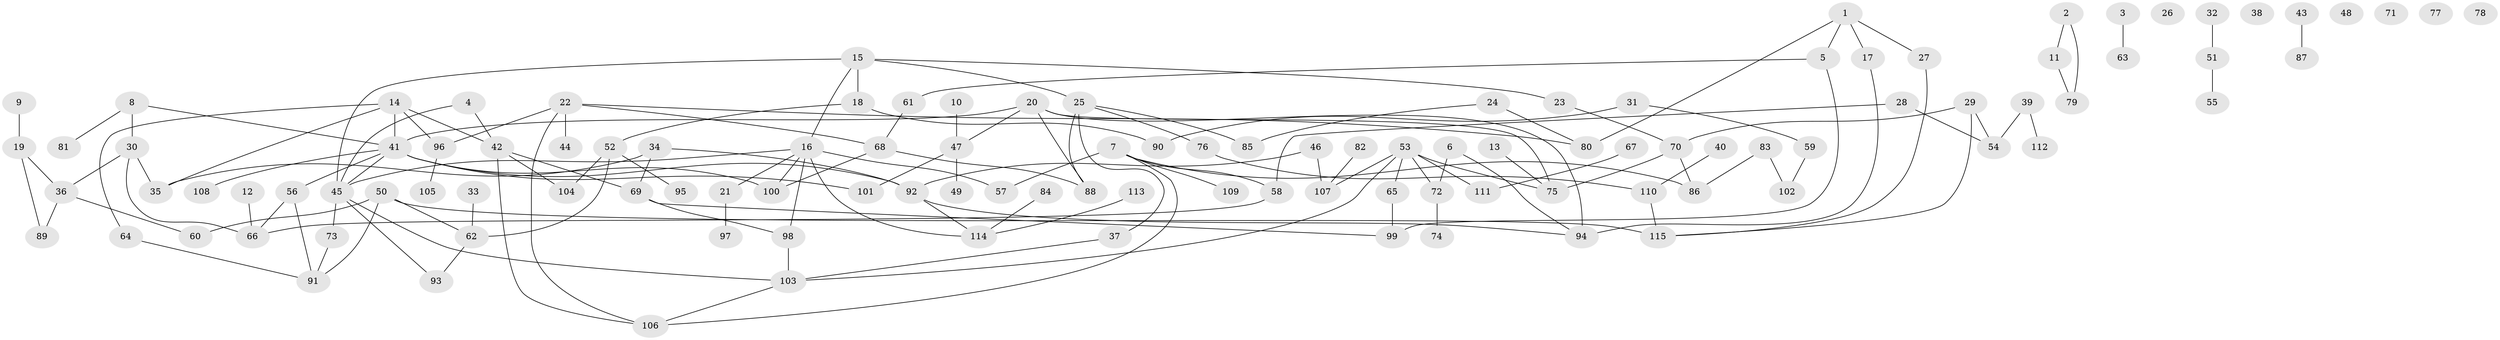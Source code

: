 // coarse degree distribution, {1: 0.3, 4: 0.1125, 2: 0.1875, 5: 0.1625, 0: 0.075, 3: 0.1125, 9: 0.0125, 6: 0.0125, 8: 0.0125, 7: 0.0125}
// Generated by graph-tools (version 1.1) at 2025/42/03/04/25 21:42:44]
// undirected, 115 vertices, 147 edges
graph export_dot {
graph [start="1"]
  node [color=gray90,style=filled];
  1;
  2;
  3;
  4;
  5;
  6;
  7;
  8;
  9;
  10;
  11;
  12;
  13;
  14;
  15;
  16;
  17;
  18;
  19;
  20;
  21;
  22;
  23;
  24;
  25;
  26;
  27;
  28;
  29;
  30;
  31;
  32;
  33;
  34;
  35;
  36;
  37;
  38;
  39;
  40;
  41;
  42;
  43;
  44;
  45;
  46;
  47;
  48;
  49;
  50;
  51;
  52;
  53;
  54;
  55;
  56;
  57;
  58;
  59;
  60;
  61;
  62;
  63;
  64;
  65;
  66;
  67;
  68;
  69;
  70;
  71;
  72;
  73;
  74;
  75;
  76;
  77;
  78;
  79;
  80;
  81;
  82;
  83;
  84;
  85;
  86;
  87;
  88;
  89;
  90;
  91;
  92;
  93;
  94;
  95;
  96;
  97;
  98;
  99;
  100;
  101;
  102;
  103;
  104;
  105;
  106;
  107;
  108;
  109;
  110;
  111;
  112;
  113;
  114;
  115;
  1 -- 5;
  1 -- 17;
  1 -- 27;
  1 -- 80;
  2 -- 11;
  2 -- 79;
  3 -- 63;
  4 -- 42;
  4 -- 45;
  5 -- 61;
  5 -- 99;
  6 -- 72;
  6 -- 94;
  7 -- 57;
  7 -- 58;
  7 -- 86;
  7 -- 106;
  7 -- 109;
  8 -- 30;
  8 -- 41;
  8 -- 81;
  9 -- 19;
  10 -- 47;
  11 -- 79;
  12 -- 66;
  13 -- 75;
  14 -- 35;
  14 -- 41;
  14 -- 42;
  14 -- 64;
  14 -- 96;
  15 -- 16;
  15 -- 18;
  15 -- 23;
  15 -- 25;
  15 -- 45;
  16 -- 21;
  16 -- 45;
  16 -- 57;
  16 -- 98;
  16 -- 100;
  16 -- 114;
  17 -- 94;
  18 -- 52;
  18 -- 90;
  19 -- 36;
  19 -- 89;
  20 -- 41;
  20 -- 47;
  20 -- 75;
  20 -- 88;
  20 -- 94;
  21 -- 97;
  22 -- 44;
  22 -- 68;
  22 -- 80;
  22 -- 96;
  22 -- 106;
  23 -- 70;
  24 -- 80;
  24 -- 85;
  25 -- 37;
  25 -- 76;
  25 -- 85;
  25 -- 88;
  27 -- 115;
  28 -- 54;
  28 -- 58;
  29 -- 54;
  29 -- 70;
  29 -- 115;
  30 -- 35;
  30 -- 36;
  30 -- 66;
  31 -- 59;
  31 -- 90;
  32 -- 51;
  33 -- 62;
  34 -- 35;
  34 -- 69;
  34 -- 92;
  36 -- 60;
  36 -- 89;
  37 -- 103;
  39 -- 54;
  39 -- 112;
  40 -- 110;
  41 -- 45;
  41 -- 56;
  41 -- 92;
  41 -- 100;
  41 -- 101;
  41 -- 108;
  42 -- 69;
  42 -- 104;
  42 -- 106;
  43 -- 87;
  45 -- 73;
  45 -- 93;
  45 -- 103;
  46 -- 92;
  46 -- 107;
  47 -- 49;
  47 -- 101;
  50 -- 60;
  50 -- 62;
  50 -- 91;
  50 -- 115;
  51 -- 55;
  52 -- 62;
  52 -- 95;
  52 -- 104;
  53 -- 65;
  53 -- 72;
  53 -- 75;
  53 -- 103;
  53 -- 107;
  53 -- 111;
  56 -- 66;
  56 -- 91;
  58 -- 66;
  59 -- 102;
  61 -- 68;
  62 -- 93;
  64 -- 91;
  65 -- 99;
  67 -- 111;
  68 -- 88;
  68 -- 100;
  69 -- 98;
  69 -- 99;
  70 -- 75;
  70 -- 86;
  72 -- 74;
  73 -- 91;
  76 -- 110;
  82 -- 107;
  83 -- 86;
  83 -- 102;
  84 -- 114;
  92 -- 94;
  92 -- 114;
  96 -- 105;
  98 -- 103;
  103 -- 106;
  110 -- 115;
  113 -- 114;
}
